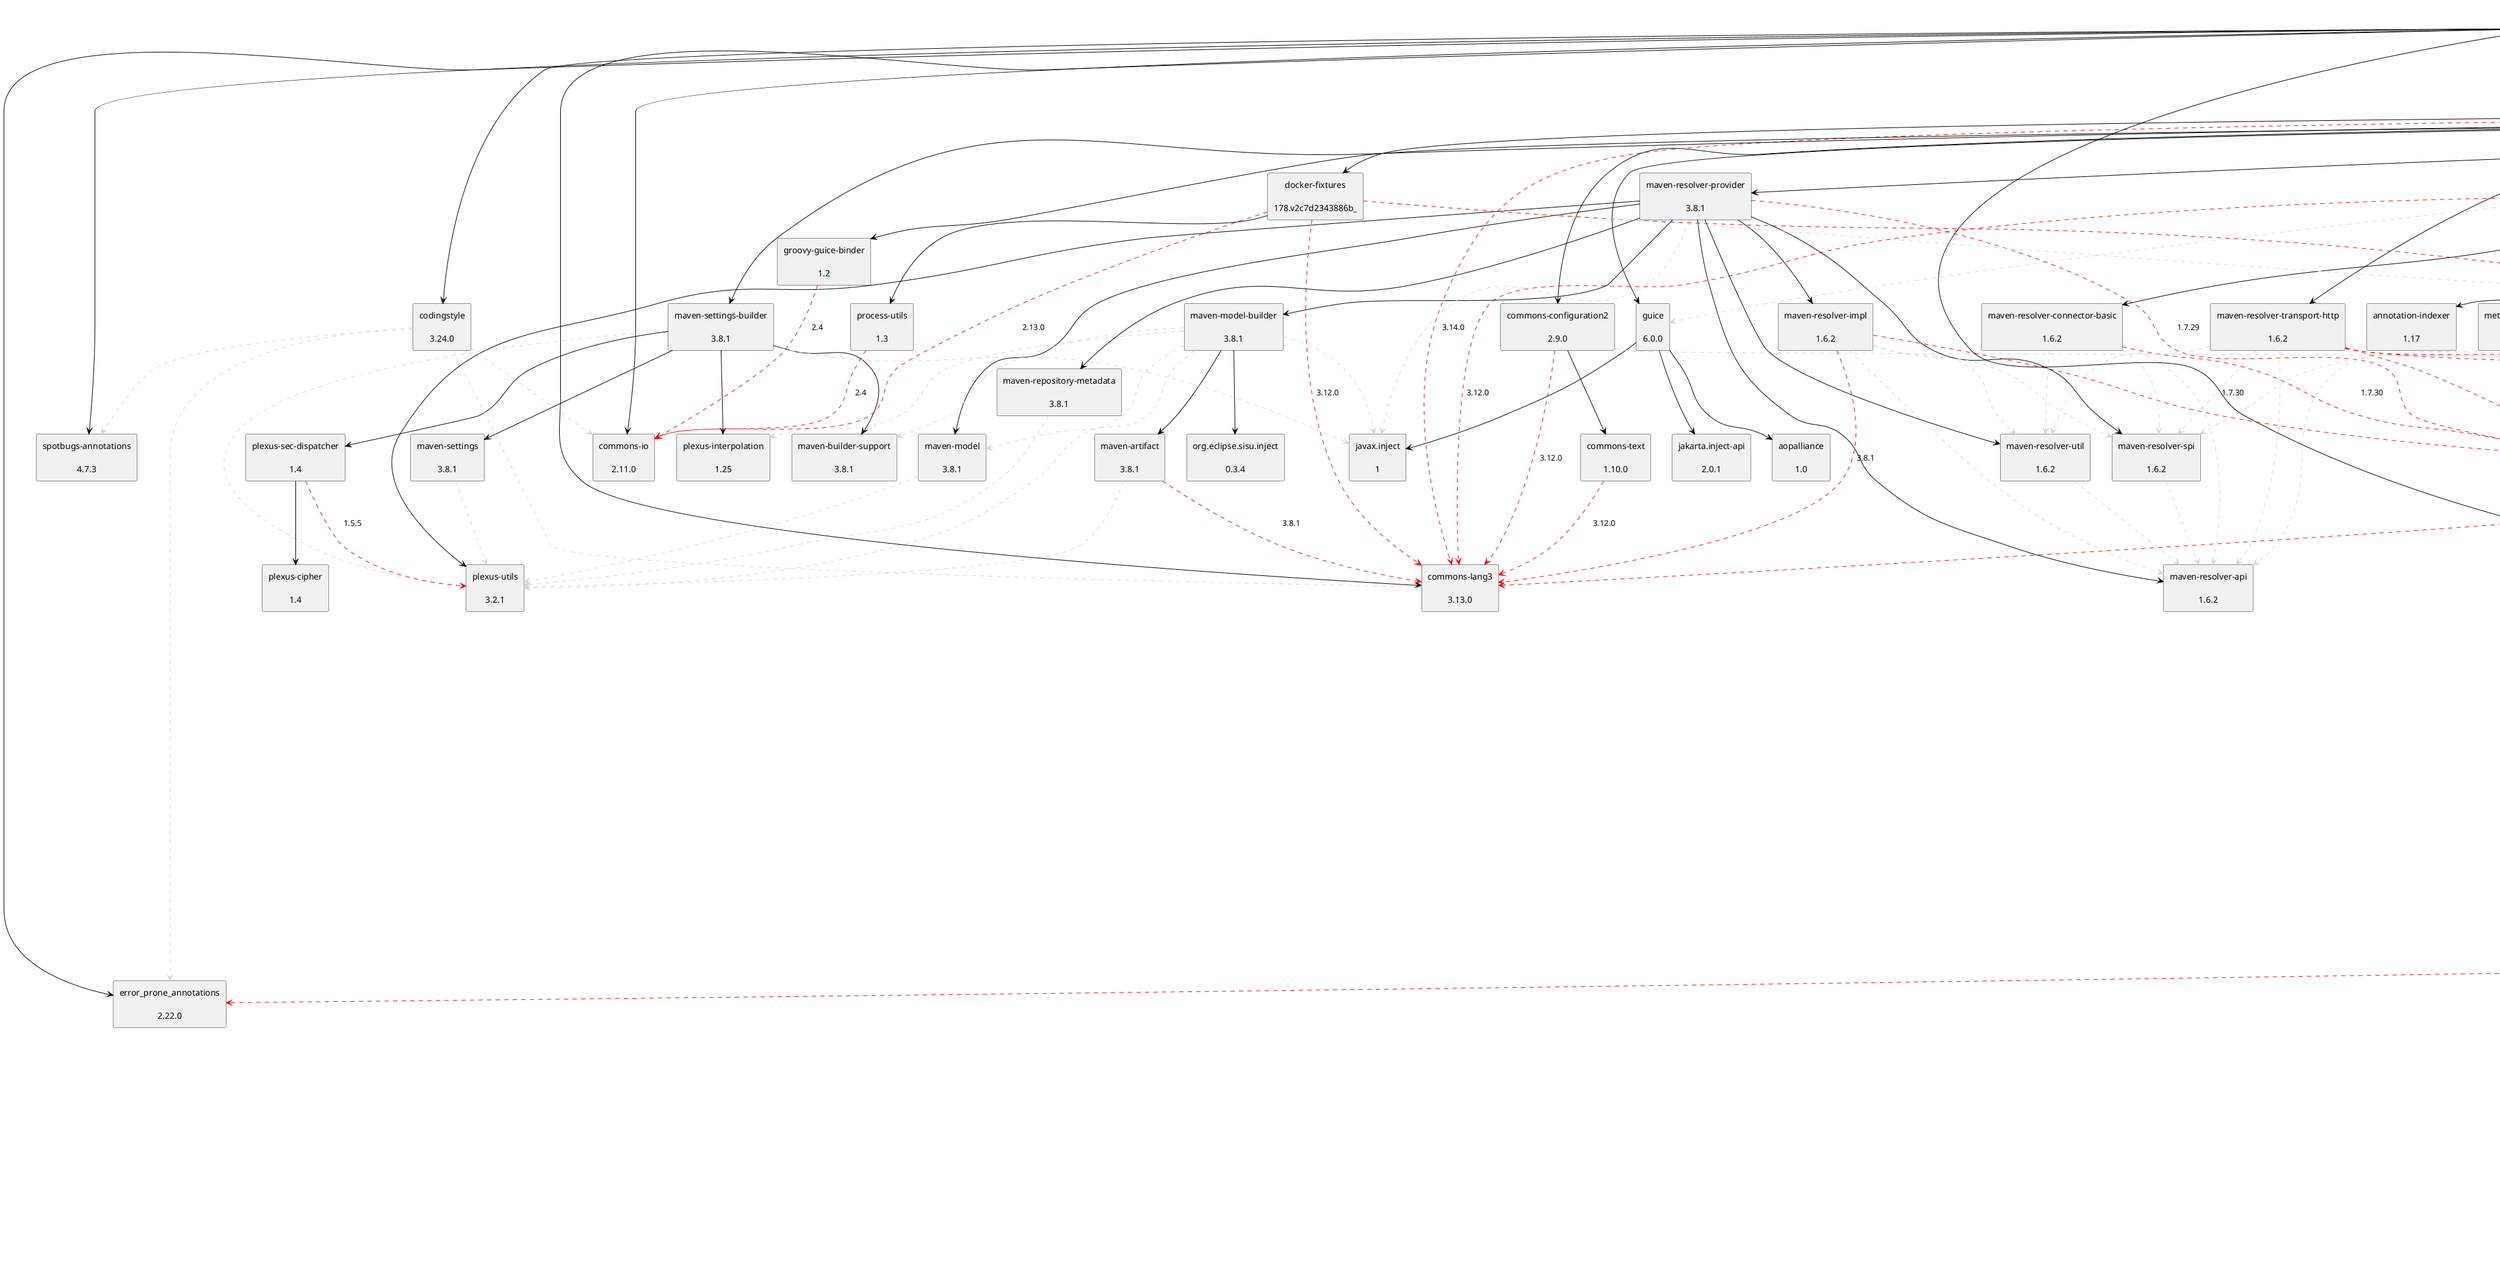 @startuml
skinparam defaultTextAlignment center
skinparam rectangle {
  BackgroundColor<<optional>> beige
  BackgroundColor<<test>> lightGreen
  BackgroundColor<<runtime>> lightBlue
  BackgroundColor<<provided>> lightGray
}
rectangle "gitlab4j-api\n\n5.2.0" as org_gitlab4j_gitlab4j_api_jar
rectangle "jakarta.activation-api\n\n1.2.2" as jakarta_activation_jakarta_activation_api_jar
rectangle "jersey-common\n\n2.35" as org_glassfish_jersey_core_jersey_common_jar
rectangle "jakarta.ws.rs-api\n\n2.1.6" as jakarta_ws_rs_jakarta_ws_rs_api_jar
rectangle "jakarta.annotation-api\n\n1.3.5" as jakarta_annotation_jakarta_annotation_api_jar
rectangle "jakarta.inject\n\n2.6.1" as org_glassfish_hk2_external_jakarta_inject_jar
rectangle "osgi-resource-locator\n\n1.0.3" as org_glassfish_hk2_osgi_resource_locator_jar
rectangle "jersey-hk2\n\n2.35" as org_glassfish_jersey_inject_jersey_hk2_jar
rectangle "hk2-locator\n\n2.6.1" as org_glassfish_hk2_hk2_locator_jar
rectangle "aopalliance-repackaged\n\n2.6.1" as org_glassfish_hk2_external_aopalliance_repackaged_jar
rectangle "hk2-api\n\n2.6.1" as org_glassfish_hk2_hk2_api_jar
rectangle "hk2-utils\n\n2.6.1" as org_glassfish_hk2_hk2_utils_jar
rectangle "javassist\n\n3.27.0-GA" as org_javassist_javassist_jar
rectangle "jersey-client\n\n2.35" as org_glassfish_jersey_core_jersey_client_jar
rectangle "jersey-apache-connector\n\n2.35" as org_glassfish_jersey_connectors_jersey_apache_connector_jar
rectangle "httpclient\n\n4.5.14" as org_apache_httpcomponents_httpclient_jar
rectangle "jersey-media-multipart\n\n2.35" as org_glassfish_jersey_media_jersey_media_multipart_jar
rectangle "mimepull\n\n1.9.13" as org_jvnet_mimepull_mimepull_jar
rectangle "jersey-media-json-jackson\n\n2.35" as org_glassfish_jersey_media_jersey_media_json_jackson_jar
rectangle "jersey-entity-filtering\n\n2.35" as org_glassfish_jersey_ext_jersey_entity_filtering_jar
rectangle "jackson-annotations\n\n2.16.1" as com_fasterxml_jackson_core_jackson_annotations_jar
rectangle "jackson-databind\n\n2.16.1" as com_fasterxml_jackson_core_jackson_databind_jar
rectangle "jackson-module-jaxb-annotations\n\n2.12.2" as com_fasterxml_jackson_module_jackson_module_jaxb_annotations_jar
rectangle "jackson-core\n\n2.16.1" as com_fasterxml_jackson_core_jackson_core_jar
rectangle "jakarta.xml.bind-api\n\n2.3.2" as jakarta_xml_bind_jakarta_xml_bind_api_jar
rectangle "jakarta.servlet-api\n\n4.0.4" as jakarta_servlet_jakarta_servlet_api_jar
rectangle "acceptance-test-harness\n\n5770.v81b_784f28b_d7" as org_jenkins_ci_acceptance_test_harness_jar
rectangle "args4j\n\n2.33" as args4j_args4j_jar
rectangle "netty-codec\n\n4.1.104.Final" as io_netty_netty_codec_jar
rectangle "netty-common\n\n4.1.104.Final" as io_netty_netty_common_jar
rectangle "netty-buffer\n\n4.1.104.Final" as io_netty_netty_buffer_jar
rectangle "netty-transport\n\n4.1.104.Final" as io_netty_netty_transport_jar
rectangle "netty-resolver\n\n4.1.104.Final" as io_netty_netty_resolver_jar
rectangle "browserup-proxy-core\n\n2.1.2" as com_browserup_browserup_proxy_core_jar
rectangle "littleproxy\n\n2.0.0-beta-5" as xyz_rogfam_littleproxy_jar
rectangle "guava\n\n32.1.3-jre" as com_google_guava_guava_jar
rectangle "commons-lang3\n\n3.13.0" as org_apache_commons_commons_lang3_jar
rectangle "barchart-udt-bundle\n\n2.3.0" as com_barchart_udt_barchart_udt_bundle_jar
rectangle "slf4j-api\n\n2.0.9" as org_slf4j_slf4j_api_jar
rectangle "extensibility\n\n1.7" as com_cloudbees_extensibility_jar
rectangle "guice\n\n6.0.0" as com_google_inject_guice_jar
rectangle "annotation-indexer\n\n1.17" as org_jenkins_ci_annotation_indexer_jar
rectangle "metainf-services\n\n1.9" as org_kohsuke_metainf_services_metainf_services_jar
rectangle "jffi\n\n1.3.12" as com_github_jnr_jffi_jar
rectangle "jffi\nnative\n1.3.12" as com_github_jnr_jffi_jar_native
rectangle "jnr-ffi\n\n2.2.15" as com_github_jnr_jnr_ffi_jar
rectangle "asm\n\n9.2" as org_ow2_asm_asm_jar
rectangle "asm-commons\n\n9.2" as org_ow2_asm_asm_commons_jar
rectangle "asm-tree\n\n9.2" as org_ow2_asm_asm_tree_jar
rectangle "asm-analysis\n\n9.2" as org_ow2_asm_asm_analysis_jar
rectangle "asm-util\n\n9.2" as org_ow2_asm_asm_util_jar
rectangle "jnr-a64asm\n\n1.0.0" as com_github_jnr_jnr_a64asm_jar
rectangle "jnr-x86asm\n\n1.0.2" as com_github_jnr_jnr_x86asm_jar
rectangle "jnr-unixsocket\n\n0.38.21" as com_github_jnr_jnr_unixsocket_jar
rectangle "jnr-constants\n\n0.10.4" as com_github_jnr_jnr_constants_jar
rectangle "jnr-enxio\n\n0.32.16" as com_github_jnr_jnr_enxio_jar
rectangle "jnr-posix\n\n3.1.18" as com_github_jnr_jnr_posix_jar
rectangle "monte-screen-recorder\n\n0.7.7.0" as com_github_stephenc_monte_monte_screen_recorder_jar
rectangle "failureaccess\n\n1.0.1" as com_google_guava_failureaccess_jar
rectangle "listenablefuture\n\n9999.0-empty-to-avoid-conflict-with-guava" as com_google_guava_listenablefuture_jar
rectangle "jsr305\n\n3.0.2" as com_google_code_findbugs_jsr305_jar
rectangle "checker-qual\n\n3.37.0" as org_checkerframework_checker_qual_jar
rectangle "error_prone_annotations\n\n2.22.0" as com_google_errorprone_error_prone_annotations_jar
rectangle "j2objc-annotations\n\n2.8" as com_google_j2objc_j2objc_annotations_jar
rectangle "javax.inject\n\n1" as javax_inject_javax_inject_jar
rectangle "jakarta.inject-api\n\n2.0.1" as jakarta_inject_jakarta_inject_api_jar
rectangle "aopalliance\n\n1.0" as aopalliance_aopalliance_jar
rectangle "jsch\n\n0.1.55" as com_jcraft_jsch_jar
rectangle "commons-logging\n\n1.2" as commons_logging_commons_logging_jar
rectangle "commons-net\n\n3.10.0" as commons_net_commons_net_jar
rectangle "junit\n\n4.13.2" as junit_junit_jar
rectangle "hamcrest-core\n\n1.3" as org_hamcrest_hamcrest_core_jar
rectangle "commons-configuration2\n\n2.9.0" as org_apache_commons_commons_configuration2_jar
rectangle "commons-text\n\n1.10.0" as org_apache_commons_commons_text_jar
rectangle "maven-model\n\n3.8.1" as org_apache_maven_maven_model_jar
rectangle "plexus-utils\n\n3.2.1" as org_codehaus_plexus_plexus_utils_jar
rectangle "maven-resolver-provider\n\n3.8.1" as org_apache_maven_maven_resolver_provider_jar
rectangle "maven-model-builder\n\n3.8.1" as org_apache_maven_maven_model_builder_jar
rectangle "plexus-interpolation\n\n1.25" as org_codehaus_plexus_plexus_interpolation_jar
rectangle "maven-artifact\n\n3.8.1" as org_apache_maven_maven_artifact_jar
rectangle "maven-builder-support\n\n3.8.1" as org_apache_maven_maven_builder_support_jar
rectangle "org.eclipse.sisu.inject\n\n0.3.4" as org_eclipse_sisu_org_eclipse_sisu_inject_jar
rectangle "maven-repository-metadata\n\n3.8.1" as org_apache_maven_maven_repository_metadata_jar
rectangle "maven-resolver-api\n\n1.6.2" as org_apache_maven_resolver_maven_resolver_api_jar
rectangle "maven-resolver-spi\n\n1.6.2" as org_apache_maven_resolver_maven_resolver_spi_jar
rectangle "maven-resolver-util\n\n1.6.2" as org_apache_maven_resolver_maven_resolver_util_jar
rectangle "maven-resolver-impl\n\n1.6.2" as org_apache_maven_resolver_maven_resolver_impl_jar
rectangle "maven-settings-builder\n\n3.8.1" as org_apache_maven_maven_settings_builder_jar
rectangle "maven-settings\n\n3.8.1" as org_apache_maven_maven_settings_jar
rectangle "plexus-sec-dispatcher\n\n1.4" as org_sonatype_plexus_plexus_sec_dispatcher_jar
rectangle "plexus-cipher\n\n1.4" as org_sonatype_plexus_plexus_cipher_jar
rectangle "maven-resolver-connector-basic\n\n1.6.2" as org_apache_maven_resolver_maven_resolver_connector_basic_jar
rectangle "maven-resolver-transport-file\n\n1.6.2" as org_apache_maven_resolver_maven_resolver_transport_file_jar
rectangle "maven-resolver-transport-http\n\n1.6.2" as org_apache_maven_resolver_maven_resolver_transport_http_jar
rectangle "httpcore\n\n4.4.16" as org_apache_httpcomponents_httpcore_jar
rectangle "bcpkix-jdk18on\n\n1.77" as org_bouncycastle_bcpkix_jdk18on_jar
rectangle "bcprov-jdk18on\n\n1.77" as org_bouncycastle_bcprov_jdk18on_jar
rectangle "bcutil-jdk18on\n\n1.77" as org_bouncycastle_bcutil_jdk18on_jar
rectangle "groovy\n\n3.0.19" as org_codehaus_groovy_groovy_jar
rectangle "groovy-console\n\n3.0.19" as org_codehaus_groovy_groovy_console_jar
rectangle "hamcrest\n\n2.2" as org_hamcrest_hamcrest_jar
rectangle "crypto-util\n\n1.9" as org_jenkins_ci_crypto_util_jar
rectangle "commons-codec\n\n1.11" as commons_codec_commons_codec_jar
rectangle "groovy-guice-binder\n\n1.2" as org_jenkins_ci_groovy_guice_binder_jar
rectangle "commons-io\n\n2.11.0" as commons_io_commons_io_jar
rectangle "commons-discovery\n\n0.4" as commons_discovery_commons_discovery_jar
rectangle "jira-api\n\n1.3" as org_jenkins_ci_jira_api_jar
rectangle "activation\n\n1.1" as javax_activation_activation_jar
rectangle "jaxrpc-api\n\n1.1" as javax_xml_jaxrpc_api_jar
rectangle "saaj-api\n\n1.3" as javax_xml_soap_saaj_api_jar
rectangle "axis\n\n1.4" as org_apache_axis_axis_jar
rectangle "wsdl4j\n\n1.6.1" as wsdl4j_wsdl4j_jar
rectangle "test-annotations\n\n1.4" as org_jenkins_ci_test_annotations_jar
rectangle "version-number\n\n1.11" as org_jenkins_ci_version_number_jar
rectangle "remoting\n\n3192.v713e3b_039fb_e" as org_jenkins_ci_main_remoting_jar
rectangle "docker-fixtures\n\n178.v2c7d2343886b_" as org_jenkins_ci_test_docker_fixtures_jar
rectangle "process-utils\n\n1.3" as org_jenkins_ci_process_utils_jar
rectangle "json\n\n20231013" as org_json_json_jar
rectangle "wordnet-random-name\n\n1.5" as org_kohsuke_wordnet_random_name_jar
rectangle "lift\n\n4.14.0" as org_seleniumhq_selenium_lift_jar
rectangle "selenium-api\n\n4.14.0" as org_seleniumhq_selenium_selenium_api_jar
rectangle "selenium-support\n\n4.14.0" as org_seleniumhq_selenium_selenium_support_jar
rectangle "selenium-chrome-driver\n\n4.14.0" as org_seleniumhq_selenium_selenium_chrome_driver_jar
rectangle "auto-service-annotations\n\n1.1.1" as com_google_auto_service_auto_service_annotations_jar
rectangle "selenium-chromium-driver\n\n4.14.0" as org_seleniumhq_selenium_selenium_chromium_driver_jar
rectangle "selenium-json\n\n4.14.0" as org_seleniumhq_selenium_selenium_json_jar
rectangle "selenium-remote-driver\n\n4.14.0" as org_seleniumhq_selenium_selenium_remote_driver_jar
rectangle "selenium-manager\n\n4.14.0" as org_seleniumhq_selenium_selenium_manager_jar
rectangle "selenium-os\n\n4.14.0" as org_seleniumhq_selenium_selenium_os_jar
rectangle "commons-exec\n\n1.3" as org_apache_commons_commons_exec_jar
rectangle "opentelemetry-api\n\n1.28.0" as io_opentelemetry_opentelemetry_api_jar
rectangle "opentelemetry-context\n\n1.28.0" as io_opentelemetry_opentelemetry_context_jar
rectangle "opentelemetry-exporter-logging\n\n1.28.0" as io_opentelemetry_opentelemetry_exporter_logging_jar
rectangle "opentelemetry-sdk\n\n1.28.0" as io_opentelemetry_opentelemetry_sdk_jar
rectangle "opentelemetry-sdk-metrics\n\n1.28.0" as io_opentelemetry_opentelemetry_sdk_metrics_jar
rectangle "opentelemetry-sdk-common\n\n1.28.0" as io_opentelemetry_opentelemetry_sdk_common_jar
rectangle "opentelemetry-sdk-logs\n\n1.28.0" as io_opentelemetry_opentelemetry_sdk_logs_jar
rectangle "opentelemetry-sdk-extension-autoconfigure-spi\n\n1.28.0" as io_opentelemetry_opentelemetry_sdk_extension_autoconfigure_spi_jar
rectangle "opentelemetry-sdk-extension-autoconfigure\n\n1.28.0" as io_opentelemetry_opentelemetry_sdk_extension_autoconfigure_jar
rectangle "opentelemetry-sdk-trace\n\n1.28.0" as io_opentelemetry_opentelemetry_sdk_trace_jar
rectangle "opentelemetry-semconv\n\n1.28.0-alpha" as io_opentelemetry_opentelemetry_semconv_jar
rectangle "byte-buddy\n\n1.14.9" as net_bytebuddy_byte_buddy_jar
rectangle "selenium-http\n\n4.14.0" as org_seleniumhq_selenium_selenium_http_jar
rectangle "selenium-firefox-driver\n\n4.14.0" as org_seleniumhq_selenium_selenium_firefox_driver_jar
rectangle "selenium-devtools-v85\n\n4.14.0" as org_seleniumhq_selenium_selenium_devtools_v85_jar
rectangle "failsafe\n\n3.3.2" as dev_failsafe_failsafe_jar
rectangle "selenium-java\n\n4.14.0" as org_seleniumhq_selenium_selenium_java_jar
rectangle "selenium-devtools-v116\n\n4.14.0" as org_seleniumhq_selenium_selenium_devtools_v116_jar
rectangle "selenium-devtools-v117\n\n4.14.0" as org_seleniumhq_selenium_selenium_devtools_v117_jar
rectangle "selenium-devtools-v118\n\n4.14.0" as org_seleniumhq_selenium_selenium_devtools_v118_jar
rectangle "selenium-edge-driver\n\n4.14.0" as org_seleniumhq_selenium_selenium_edge_driver_jar
rectangle "selenium-safari-driver\n\n4.14.0" as org_seleniumhq_selenium_selenium_safari_driver_jar
rectangle "slf4j-jdk14\n\n2.0.9" as org_slf4j_slf4j_jdk14_jar
rectangle "zt-zip\n\n1.16" as org_zeroturnaround_zt_zip_jar
rectangle "warnings-ng-ui-tests\n\nUNVERSIONED" as io_jenkins_plugins_warnings_ng_ui_tests_jar
rectangle "spotbugs-annotations\n\n4.7.3" as com_github_spotbugs_spotbugs_annotations_jar
rectangle "streamex\n\n0.8.2" as one_util_streamex_jar
rectangle "codingstyle\n\n3.24.0" as edu_hm_hafner_codingstyle_jar
org_gitlab4j_gitlab4j_api_jar -[#000000]-> jakarta_activation_jakarta_activation_api_jar
org_glassfish_jersey_core_jersey_common_jar .[#D3D3D3].> jakarta_ws_rs_jakarta_ws_rs_api_jar
org_glassfish_jersey_core_jersey_common_jar -[#000000]-> jakarta_annotation_jakarta_annotation_api_jar
org_glassfish_jersey_core_jersey_common_jar .[#D3D3D3].> org_glassfish_hk2_external_jakarta_inject_jar
org_glassfish_jersey_core_jersey_common_jar -[#000000]-> org_glassfish_hk2_osgi_resource_locator_jar
org_glassfish_jersey_inject_jersey_hk2_jar -[#000000]-> org_glassfish_jersey_core_jersey_common_jar
org_glassfish_hk2_hk2_locator_jar .[#D3D3D3].> org_glassfish_hk2_external_jakarta_inject_jar
org_glassfish_hk2_hk2_locator_jar -[#000000]-> org_glassfish_hk2_external_aopalliance_repackaged_jar
org_glassfish_hk2_hk2_api_jar .[#D3D3D3].> org_glassfish_hk2_external_jakarta_inject_jar
org_glassfish_hk2_hk2_api_jar .[#D3D3D3].> org_glassfish_hk2_hk2_utils_jar
org_glassfish_hk2_hk2_api_jar .[#D3D3D3].> org_glassfish_hk2_external_aopalliance_repackaged_jar
org_glassfish_hk2_hk2_locator_jar -[#000000]-> org_glassfish_hk2_hk2_api_jar
org_glassfish_hk2_hk2_utils_jar .[#D3D3D3].> org_glassfish_hk2_external_jakarta_inject_jar
org_glassfish_hk2_hk2_locator_jar -[#000000]-> org_glassfish_hk2_hk2_utils_jar
org_glassfish_jersey_inject_jersey_hk2_jar -[#000000]-> org_glassfish_hk2_hk2_locator_jar
org_glassfish_jersey_inject_jersey_hk2_jar .[#FF0000].> org_javassist_javassist_jar: 3.25.0-GA
org_gitlab4j_gitlab4j_api_jar -[#000000]-> org_glassfish_jersey_inject_jersey_hk2_jar
org_glassfish_jersey_core_jersey_client_jar -[#000000]-> jakarta_ws_rs_jakarta_ws_rs_api_jar
org_glassfish_jersey_core_jersey_client_jar .[#D3D3D3].> org_glassfish_jersey_core_jersey_common_jar
org_glassfish_jersey_core_jersey_client_jar -[#000000]-> org_glassfish_hk2_external_jakarta_inject_jar
org_gitlab4j_gitlab4j_api_jar -[#000000]-> org_glassfish_jersey_core_jersey_client_jar
org_glassfish_jersey_connectors_jersey_apache_connector_jar .[#FF0000].> org_apache_httpcomponents_httpclient_jar: 4.5.13
org_glassfish_jersey_connectors_jersey_apache_connector_jar .[#D3D3D3].> org_glassfish_jersey_core_jersey_common_jar
org_glassfish_jersey_connectors_jersey_apache_connector_jar .[#D3D3D3].> org_glassfish_jersey_core_jersey_client_jar
org_glassfish_jersey_connectors_jersey_apache_connector_jar .[#D3D3D3].> jakarta_ws_rs_jakarta_ws_rs_api_jar
org_gitlab4j_gitlab4j_api_jar -[#000000]-> org_glassfish_jersey_connectors_jersey_apache_connector_jar
org_glassfish_jersey_media_jersey_media_multipart_jar .[#D3D3D3].> org_glassfish_jersey_core_jersey_common_jar
org_glassfish_jersey_media_jersey_media_multipart_jar -[#000000]-> org_jvnet_mimepull_mimepull_jar
org_gitlab4j_gitlab4j_api_jar -[#000000]-> org_glassfish_jersey_media_jersey_media_multipart_jar
org_glassfish_jersey_media_jersey_media_json_jackson_jar .[#D3D3D3].> org_glassfish_jersey_core_jersey_common_jar
org_glassfish_jersey_ext_jersey_entity_filtering_jar .[#D3D3D3].> jakarta_ws_rs_jakarta_ws_rs_api_jar
org_glassfish_jersey_media_jersey_media_json_jackson_jar -[#000000]-> org_glassfish_jersey_ext_jersey_entity_filtering_jar
org_glassfish_jersey_media_jersey_media_json_jackson_jar .[#FF0000].> com_fasterxml_jackson_core_jackson_annotations_jar: 2.12.2
org_glassfish_jersey_media_jersey_media_json_jackson_jar .[#FF0000].> com_fasterxml_jackson_core_jackson_databind_jar: 2.12.2
com_fasterxml_jackson_module_jackson_module_jaxb_annotations_jar .[#FF0000].> com_fasterxml_jackson_core_jackson_annotations_jar: 2.12.2
com_fasterxml_jackson_module_jackson_module_jaxb_annotations_jar .[#FF0000].> com_fasterxml_jackson_core_jackson_core_jar: 2.12.2
com_fasterxml_jackson_module_jackson_module_jaxb_annotations_jar .[#FF0000].> com_fasterxml_jackson_core_jackson_databind_jar: 2.12.2
jakarta_xml_bind_jakarta_xml_bind_api_jar .[#FF0000].> jakarta_activation_jakarta_activation_api_jar: 1.2.1
com_fasterxml_jackson_module_jackson_module_jaxb_annotations_jar -[#000000]-> jakarta_xml_bind_jakarta_xml_bind_api_jar
com_fasterxml_jackson_module_jackson_module_jaxb_annotations_jar .[#FF0000].> jakarta_activation_jakarta_activation_api_jar: 1.2.1
org_glassfish_jersey_media_jersey_media_json_jackson_jar -[#000000]-> com_fasterxml_jackson_module_jackson_module_jaxb_annotations_jar
org_gitlab4j_gitlab4j_api_jar -[#000000]-> org_glassfish_jersey_media_jersey_media_json_jackson_jar
org_gitlab4j_gitlab4j_api_jar -[#000000]-> jakarta_servlet_jakarta_servlet_api_jar
org_jenkins_ci_acceptance_test_harness_jar -[#000000]-> org_gitlab4j_gitlab4j_api_jar
org_jenkins_ci_acceptance_test_harness_jar -[#000000]-> args4j_args4j_jar
io_netty_netty_codec_jar -[#000000]-> io_netty_netty_common_jar
io_netty_netty_buffer_jar .[#D3D3D3].> io_netty_netty_common_jar
io_netty_netty_codec_jar -[#000000]-> io_netty_netty_buffer_jar
io_netty_netty_transport_jar .[#D3D3D3].> io_netty_netty_common_jar
io_netty_netty_transport_jar .[#D3D3D3].> io_netty_netty_buffer_jar
io_netty_netty_transport_jar .[#D3D3D3].> io_netty_netty_resolver_jar
io_netty_netty_codec_jar -[#000000]-> io_netty_netty_transport_jar
com_browserup_browserup_proxy_core_jar -[#000000]-> io_netty_netty_codec_jar
xyz_rogfam_littleproxy_jar .[#FF0000].> com_google_guava_guava_jar: 27.1-jre
xyz_rogfam_littleproxy_jar .[#FF0000].> org_apache_commons_commons_lang3_jar: 3.8.1
xyz_rogfam_littleproxy_jar -[#000000]-> com_barchart_udt_barchart_udt_bundle_jar
xyz_rogfam_littleproxy_jar .[#FF0000].> org_slf4j_slf4j_api_jar: 1.7.26
com_browserup_browserup_proxy_core_jar -[#000000]-> xyz_rogfam_littleproxy_jar
com_browserup_browserup_proxy_core_jar -[#000000]-> io_netty_netty_resolver_jar
com_browserup_browserup_proxy_core_jar -[#000000]-> org_javassist_javassist_jar
org_jenkins_ci_acceptance_test_harness_jar -[#000000]-> com_browserup_browserup_proxy_core_jar
com_cloudbees_extensibility_jar .[#D3D3D3].> com_google_inject_guice_jar
com_cloudbees_extensibility_jar .[#FF0000].> org_apache_commons_commons_lang3_jar: 3.12.0
com_cloudbees_extensibility_jar -[#000000]-> org_jenkins_ci_annotation_indexer_jar
com_cloudbees_extensibility_jar -[#000000]-> org_kohsuke_metainf_services_metainf_services_jar
org_jenkins_ci_acceptance_test_harness_jar -[#000000]-> com_cloudbees_extensibility_jar
org_jenkins_ci_acceptance_test_harness_jar .[#FF0000].> com_fasterxml_jackson_core_jackson_databind_jar: 2.16.0
org_jenkins_ci_acceptance_test_harness_jar -[#000000]-> com_github_jnr_jffi_jar
org_jenkins_ci_acceptance_test_harness_jar -[#000000]-> com_github_jnr_jffi_jar_native
com_github_jnr_jnr_ffi_jar .[#D3D3D3].> com_github_jnr_jffi_jar
com_github_jnr_jnr_ffi_jar -[#000000]-> org_ow2_asm_asm_jar
org_ow2_asm_asm_commons_jar .[#D3D3D3].> org_ow2_asm_asm_jar
org_ow2_asm_asm_commons_jar .[#D3D3D3].> org_ow2_asm_asm_tree_jar
org_ow2_asm_asm_commons_jar .[#D3D3D3].> org_ow2_asm_asm_analysis_jar
com_github_jnr_jnr_ffi_jar -[#000000]-> org_ow2_asm_asm_commons_jar
org_ow2_asm_asm_analysis_jar .[#D3D3D3].> org_ow2_asm_asm_tree_jar
com_github_jnr_jnr_ffi_jar -[#000000]-> org_ow2_asm_asm_analysis_jar
org_ow2_asm_asm_tree_jar .[#D3D3D3].> org_ow2_asm_asm_jar
com_github_jnr_jnr_ffi_jar -[#000000]-> org_ow2_asm_asm_tree_jar
org_ow2_asm_asm_util_jar .[#D3D3D3].> org_ow2_asm_asm_jar
org_ow2_asm_asm_util_jar .[#D3D3D3].> org_ow2_asm_asm_tree_jar
org_ow2_asm_asm_util_jar .[#D3D3D3].> org_ow2_asm_asm_analysis_jar
com_github_jnr_jnr_ffi_jar -[#000000]-> org_ow2_asm_asm_util_jar
com_github_jnr_jnr_ffi_jar -[#000000]-> com_github_jnr_jnr_a64asm_jar
com_github_jnr_jnr_ffi_jar -[#000000]-> com_github_jnr_jnr_x86asm_jar
com_github_jnr_jnr_unixsocket_jar -[#000000]-> com_github_jnr_jnr_ffi_jar
com_github_jnr_jnr_unixsocket_jar -[#000000]-> com_github_jnr_jnr_constants_jar
com_github_jnr_jnr_enxio_jar .[#D3D3D3].> com_github_jnr_jnr_constants_jar
com_github_jnr_jnr_enxio_jar .[#D3D3D3].> com_github_jnr_jnr_ffi_jar
com_github_jnr_jnr_unixsocket_jar -[#000000]-> com_github_jnr_jnr_enxio_jar
com_github_jnr_jnr_posix_jar .[#D3D3D3].> com_github_jnr_jnr_ffi_jar
com_github_jnr_jnr_posix_jar .[#D3D3D3].> com_github_jnr_jnr_constants_jar
com_github_jnr_jnr_unixsocket_jar -[#000000]-> com_github_jnr_jnr_posix_jar
org_jenkins_ci_acceptance_test_harness_jar -[#000000]-> com_github_jnr_jnr_unixsocket_jar
org_jenkins_ci_acceptance_test_harness_jar -[#000000]-> com_github_stephenc_monte_monte_screen_recorder_jar
com_google_guava_guava_jar -[#000000]-> com_google_guava_failureaccess_jar
com_google_guava_guava_jar -[#000000]-> com_google_guava_listenablefuture_jar
com_google_guava_guava_jar -[#000000]-> com_google_code_findbugs_jsr305_jar
com_google_guava_guava_jar -[#000000]-> org_checkerframework_checker_qual_jar
com_google_guava_guava_jar .[#FF0000].> com_google_errorprone_error_prone_annotations_jar: 2.21.1
com_google_guava_guava_jar -[#000000]-> com_google_j2objc_j2objc_annotations_jar
org_jenkins_ci_acceptance_test_harness_jar -[#000000]-> com_google_guava_guava_jar
com_google_inject_guice_jar -[#000000]-> javax_inject_javax_inject_jar
com_google_inject_guice_jar -[#000000]-> jakarta_inject_jakarta_inject_api_jar
com_google_inject_guice_jar -[#000000]-> aopalliance_aopalliance_jar
org_jenkins_ci_acceptance_test_harness_jar -[#000000]-> com_google_inject_guice_jar
org_jenkins_ci_acceptance_test_harness_jar -[#000000]-> com_jcraft_jsch_jar
org_jenkins_ci_acceptance_test_harness_jar -[#000000]-> commons_logging_commons_logging_jar
org_jenkins_ci_acceptance_test_harness_jar -[#000000]-> commons_net_commons_net_jar
junit_junit_jar -[#000000]-> org_hamcrest_hamcrest_core_jar
org_jenkins_ci_acceptance_test_harness_jar -[#000000]-> junit_junit_jar
org_apache_commons_commons_configuration2_jar .[#FF0000].> org_apache_commons_commons_lang3_jar: 3.12.0
org_apache_commons_commons_text_jar .[#FF0000].> org_apache_commons_commons_lang3_jar: 3.12.0
org_apache_commons_commons_configuration2_jar -[#000000]-> org_apache_commons_commons_text_jar
org_apache_commons_commons_configuration2_jar .[#D3D3D3].> commons_logging_commons_logging_jar
org_jenkins_ci_acceptance_test_harness_jar -[#000000]-> org_apache_commons_commons_configuration2_jar
org_jenkins_ci_acceptance_test_harness_jar .[#FF0000].> org_apache_commons_commons_lang3_jar: 3.14.0
org_apache_maven_maven_model_jar .[#D3D3D3].> org_codehaus_plexus_plexus_utils_jar
org_apache_maven_maven_resolver_provider_jar -[#000000]-> org_apache_maven_maven_model_jar
org_apache_maven_maven_model_builder_jar .[#D3D3D3].> org_codehaus_plexus_plexus_utils_jar
org_apache_maven_maven_model_builder_jar .[#D3D3D3].> org_codehaus_plexus_plexus_interpolation_jar
org_apache_maven_maven_model_builder_jar .[#D3D3D3].> javax_inject_javax_inject_jar
org_apache_maven_maven_model_builder_jar .[#D3D3D3].> org_apache_maven_maven_model_jar
org_apache_maven_maven_artifact_jar .[#D3D3D3].> org_codehaus_plexus_plexus_utils_jar
org_apache_maven_maven_artifact_jar .[#FF0000].> org_apache_commons_commons_lang3_jar: 3.8.1
org_apache_maven_maven_model_builder_jar -[#000000]-> org_apache_maven_maven_artifact_jar
org_apache_maven_maven_model_builder_jar .[#D3D3D3].> org_apache_maven_maven_builder_support_jar
org_apache_maven_maven_model_builder_jar -[#000000]-> org_eclipse_sisu_org_eclipse_sisu_inject_jar
org_apache_maven_maven_resolver_provider_jar -[#000000]-> org_apache_maven_maven_model_builder_jar
org_apache_maven_maven_repository_metadata_jar .[#D3D3D3].> org_codehaus_plexus_plexus_utils_jar
org_apache_maven_maven_resolver_provider_jar -[#000000]-> org_apache_maven_maven_repository_metadata_jar
org_apache_maven_maven_resolver_provider_jar -[#000000]-> org_apache_maven_resolver_maven_resolver_api_jar
org_apache_maven_resolver_maven_resolver_spi_jar .[#D3D3D3].> org_apache_maven_resolver_maven_resolver_api_jar
org_apache_maven_maven_resolver_provider_jar -[#000000]-> org_apache_maven_resolver_maven_resolver_spi_jar
org_apache_maven_resolver_maven_resolver_util_jar .[#D3D3D3].> org_apache_maven_resolver_maven_resolver_api_jar
org_apache_maven_maven_resolver_provider_jar -[#000000]-> org_apache_maven_resolver_maven_resolver_util_jar
org_apache_maven_resolver_maven_resolver_impl_jar .[#D3D3D3].> org_apache_maven_resolver_maven_resolver_api_jar
org_apache_maven_resolver_maven_resolver_impl_jar .[#D3D3D3].> org_apache_maven_resolver_maven_resolver_spi_jar
org_apache_maven_resolver_maven_resolver_impl_jar .[#D3D3D3].> org_apache_maven_resolver_maven_resolver_util_jar
org_apache_maven_resolver_maven_resolver_impl_jar .[#FF0000].> org_apache_commons_commons_lang3_jar: 3.8.1
org_apache_maven_resolver_maven_resolver_impl_jar .[#FF0000].> org_slf4j_slf4j_api_jar: 1.7.30
org_apache_maven_maven_resolver_provider_jar -[#000000]-> org_apache_maven_resolver_maven_resolver_impl_jar
org_apache_maven_maven_resolver_provider_jar -[#000000]-> org_codehaus_plexus_plexus_utils_jar
org_apache_maven_maven_resolver_provider_jar .[#D3D3D3].> javax_inject_javax_inject_jar
org_apache_maven_maven_resolver_provider_jar .[#FF0000].> org_slf4j_slf4j_api_jar: 1.7.29
org_jenkins_ci_acceptance_test_harness_jar -[#000000]-> org_apache_maven_maven_resolver_provider_jar
org_apache_maven_maven_settings_builder_jar -[#000000]-> org_apache_maven_maven_builder_support_jar
org_apache_maven_maven_settings_builder_jar .[#D3D3D3].> javax_inject_javax_inject_jar
org_apache_maven_maven_settings_builder_jar -[#000000]-> org_codehaus_plexus_plexus_interpolation_jar
org_apache_maven_maven_settings_builder_jar .[#D3D3D3].> org_codehaus_plexus_plexus_utils_jar
org_apache_maven_maven_settings_jar .[#D3D3D3].> org_codehaus_plexus_plexus_utils_jar
org_apache_maven_maven_settings_builder_jar -[#000000]-> org_apache_maven_maven_settings_jar
org_sonatype_plexus_plexus_sec_dispatcher_jar .[#FF0000].> org_codehaus_plexus_plexus_utils_jar: 1.5.5
org_sonatype_plexus_plexus_sec_dispatcher_jar -[#000000]-> org_sonatype_plexus_plexus_cipher_jar
org_apache_maven_maven_settings_builder_jar -[#000000]-> org_sonatype_plexus_plexus_sec_dispatcher_jar
org_jenkins_ci_acceptance_test_harness_jar -[#000000]-> org_apache_maven_maven_settings_builder_jar
org_apache_maven_resolver_maven_resolver_connector_basic_jar .[#D3D3D3].> org_apache_maven_resolver_maven_resolver_api_jar
org_apache_maven_resolver_maven_resolver_connector_basic_jar .[#D3D3D3].> org_apache_maven_resolver_maven_resolver_spi_jar
org_apache_maven_resolver_maven_resolver_connector_basic_jar .[#D3D3D3].> org_apache_maven_resolver_maven_resolver_util_jar
org_apache_maven_resolver_maven_resolver_connector_basic_jar .[#FF0000].> org_slf4j_slf4j_api_jar: 1.7.30
org_jenkins_ci_acceptance_test_harness_jar -[#000000]-> org_apache_maven_resolver_maven_resolver_connector_basic_jar
org_apache_maven_resolver_maven_resolver_transport_file_jar .[#D3D3D3].> org_apache_maven_resolver_maven_resolver_api_jar
org_apache_maven_resolver_maven_resolver_transport_file_jar .[#D3D3D3].> org_apache_maven_resolver_maven_resolver_spi_jar
org_apache_maven_resolver_maven_resolver_transport_file_jar .[#FF0000].> org_slf4j_slf4j_api_jar: 1.7.30
org_jenkins_ci_acceptance_test_harness_jar -[#000000]-> org_apache_maven_resolver_maven_resolver_transport_file_jar
org_apache_maven_resolver_maven_resolver_transport_http_jar .[#D3D3D3].> org_apache_maven_resolver_maven_resolver_api_jar
org_apache_maven_resolver_maven_resolver_transport_http_jar .[#D3D3D3].> org_apache_maven_resolver_maven_resolver_spi_jar
org_apache_maven_resolver_maven_resolver_transport_http_jar .[#D3D3D3].> org_apache_maven_resolver_maven_resolver_util_jar
org_apache_maven_resolver_maven_resolver_transport_http_jar .[#FF0000].> org_apache_httpcomponents_httpclient_jar: 4.5.12
org_apache_maven_resolver_maven_resolver_transport_http_jar .[#FF0000].> org_apache_httpcomponents_httpcore_jar: 4.4.13
org_apache_maven_resolver_maven_resolver_transport_http_jar .[#FF0000].> org_slf4j_slf4j_api_jar: 1.7.30
org_jenkins_ci_acceptance_test_harness_jar -[#000000]-> org_apache_maven_resolver_maven_resolver_transport_http_jar
org_bouncycastle_bcpkix_jdk18on_jar -[#000000]-> org_bouncycastle_bcprov_jdk18on_jar
org_bouncycastle_bcutil_jdk18on_jar .[#D3D3D3].> org_bouncycastle_bcprov_jdk18on_jar
org_bouncycastle_bcpkix_jdk18on_jar -[#000000]-> org_bouncycastle_bcutil_jdk18on_jar
org_jenkins_ci_acceptance_test_harness_jar -[#000000]-> org_bouncycastle_bcpkix_jdk18on_jar
org_jenkins_ci_acceptance_test_harness_jar -[#000000]-> org_codehaus_groovy_groovy_jar
org_codehaus_groovy_groovy_console_jar .[#D3D3D3].> org_codehaus_groovy_groovy_jar
org_jenkins_ci_acceptance_test_harness_jar -[#000000]-> org_codehaus_groovy_groovy_console_jar
org_jenkins_ci_acceptance_test_harness_jar -[#000000]-> org_hamcrest_hamcrest_jar
org_jenkins_ci_crypto_util_jar .[#FF0000].> commons_codec_commons_codec_jar: 1.15
org_jenkins_ci_acceptance_test_harness_jar -[#000000]-> org_jenkins_ci_crypto_util_jar
org_jenkins_ci_groovy_guice_binder_jar .[#FF0000].> commons_io_commons_io_jar: 2.4
org_jenkins_ci_acceptance_test_harness_jar -[#000000]-> org_jenkins_ci_groovy_guice_binder_jar
commons_discovery_commons_discovery_jar .[#FF0000].> commons_logging_commons_logging_jar: 1.0.4
org_jenkins_ci_jira_api_jar -[#000000]-> commons_discovery_commons_discovery_jar
org_jenkins_ci_jira_api_jar .[#FF0000].> commons_logging_commons_logging_jar: 1.1
org_jenkins_ci_jira_api_jar -[#000000]-> javax_activation_activation_jar
org_jenkins_ci_jira_api_jar -[#000000]-> javax_xml_jaxrpc_api_jar
javax_xml_soap_saaj_api_jar .[#FF0000].> javax_activation_activation_jar: 1.0.2
org_jenkins_ci_jira_api_jar -[#000000]-> javax_xml_soap_saaj_api_jar
org_jenkins_ci_jira_api_jar -[#000000]-> org_apache_axis_axis_jar
org_jenkins_ci_jira_api_jar -[#000000]-> wsdl4j_wsdl4j_jar
org_jenkins_ci_acceptance_test_harness_jar -[#000000]-> org_jenkins_ci_jira_api_jar
org_jenkins_ci_acceptance_test_harness_jar -[#000000]-> org_jenkins_ci_test_annotations_jar
org_jenkins_ci_acceptance_test_harness_jar -[#000000]-> org_jenkins_ci_version_number_jar
org_jenkins_ci_acceptance_test_harness_jar -[#000000]-> org_jenkins_ci_main_remoting_jar
org_jenkins_ci_test_docker_fixtures_jar .[#FF0000].> commons_io_commons_io_jar: 2.13.0
org_jenkins_ci_process_utils_jar .[#FF0000].> commons_io_commons_io_jar: 2.4
org_jenkins_ci_test_docker_fixtures_jar -[#000000]-> org_jenkins_ci_process_utils_jar
org_jenkins_ci_test_docker_fixtures_jar .[#FF0000].> com_fasterxml_jackson_core_jackson_databind_jar: 2.15.2
org_jenkins_ci_test_docker_fixtures_jar .[#FF0000].> org_apache_commons_commons_lang3_jar: 3.12.0
org_jenkins_ci_test_docker_fixtures_jar .[#D3D3D3].> junit_junit_jar
org_jenkins_ci_acceptance_test_harness_jar -[#000000]-> org_jenkins_ci_test_docker_fixtures_jar
org_jenkins_ci_acceptance_test_harness_jar -[#000000]-> org_json_json_jar
org_jenkins_ci_acceptance_test_harness_jar -[#000000]-> org_kohsuke_wordnet_random_name_jar
org_seleniumhq_selenium_lift_jar .[#D3D3D3].> junit_junit_jar
org_seleniumhq_selenium_lift_jar .[#D3D3D3].> org_hamcrest_hamcrest_jar
org_seleniumhq_selenium_lift_jar .[#D3D3D3].> org_seleniumhq_selenium_selenium_api_jar
org_seleniumhq_selenium_lift_jar .[#D3D3D3].> org_seleniumhq_selenium_selenium_support_jar
org_jenkins_ci_acceptance_test_harness_jar -[#000000]-> org_seleniumhq_selenium_lift_jar
org_jenkins_ci_acceptance_test_harness_jar -[#000000]-> org_seleniumhq_selenium_selenium_api_jar
org_seleniumhq_selenium_selenium_chrome_driver_jar -[#000000]-> com_google_auto_service_auto_service_annotations_jar
org_seleniumhq_selenium_selenium_chrome_driver_jar .[#FF0000].> com_google_guava_guava_jar: 32.1.2-jre
org_seleniumhq_selenium_selenium_chrome_driver_jar .[#D3D3D3].> org_seleniumhq_selenium_selenium_api_jar
org_seleniumhq_selenium_selenium_chromium_driver_jar .[#D3D3D3].> com_google_auto_service_auto_service_annotations_jar
org_seleniumhq_selenium_selenium_chromium_driver_jar .[#FF0000].> com_google_guava_guava_jar: 32.1.2-jre
org_seleniumhq_selenium_selenium_chromium_driver_jar .[#D3D3D3].> org_seleniumhq_selenium_selenium_json_jar
org_seleniumhq_selenium_selenium_chromium_driver_jar .[#D3D3D3].> org_seleniumhq_selenium_selenium_remote_driver_jar
org_seleniumhq_selenium_selenium_chrome_driver_jar -[#000000]-> org_seleniumhq_selenium_selenium_chromium_driver_jar
org_seleniumhq_selenium_selenium_json_jar .[#D3D3D3].> org_seleniumhq_selenium_selenium_api_jar
org_seleniumhq_selenium_selenium_chrome_driver_jar -[#000000]-> org_seleniumhq_selenium_selenium_json_jar
org_seleniumhq_selenium_selenium_manager_jar .[#FF0000].> com_google_guava_guava_jar: 32.1.2-jre
org_seleniumhq_selenium_selenium_manager_jar .[#D3D3D3].> org_seleniumhq_selenium_selenium_api_jar
org_seleniumhq_selenium_selenium_manager_jar .[#D3D3D3].> org_seleniumhq_selenium_selenium_json_jar
org_seleniumhq_selenium_selenium_os_jar .[#FF0000].> com_google_guava_guava_jar: 32.1.2-jre
org_seleniumhq_selenium_selenium_os_jar -[#000000]-> org_apache_commons_commons_exec_jar
org_seleniumhq_selenium_selenium_os_jar .[#D3D3D3].> org_seleniumhq_selenium_selenium_api_jar
org_seleniumhq_selenium_selenium_manager_jar -[#000000]-> org_seleniumhq_selenium_selenium_os_jar
org_seleniumhq_selenium_selenium_chrome_driver_jar -[#000000]-> org_seleniumhq_selenium_selenium_manager_jar
org_seleniumhq_selenium_selenium_remote_driver_jar .[#D3D3D3].> com_google_auto_service_auto_service_annotations_jar
org_seleniumhq_selenium_selenium_remote_driver_jar .[#FF0000].> com_google_guava_guava_jar: 32.1.2-jre
io_opentelemetry_opentelemetry_api_jar .[#D3D3D3].> io_opentelemetry_opentelemetry_context_jar
org_seleniumhq_selenium_selenium_remote_driver_jar -[#000000]-> io_opentelemetry_opentelemetry_api_jar
org_seleniumhq_selenium_selenium_remote_driver_jar -[#000000]-> io_opentelemetry_opentelemetry_context_jar
io_opentelemetry_opentelemetry_exporter_logging_jar .[#D3D3D3].> io_opentelemetry_opentelemetry_sdk_jar
io_opentelemetry_opentelemetry_sdk_metrics_jar .[#D3D3D3].> io_opentelemetry_opentelemetry_api_jar
io_opentelemetry_opentelemetry_sdk_metrics_jar .[#D3D3D3].> io_opentelemetry_opentelemetry_sdk_common_jar
io_opentelemetry_opentelemetry_exporter_logging_jar -[#000000]-> io_opentelemetry_opentelemetry_sdk_metrics_jar
io_opentelemetry_opentelemetry_sdk_logs_jar .[#D3D3D3].> io_opentelemetry_opentelemetry_api_jar
io_opentelemetry_opentelemetry_sdk_logs_jar .[#D3D3D3].> io_opentelemetry_opentelemetry_sdk_common_jar
io_opentelemetry_opentelemetry_exporter_logging_jar -[#000000]-> io_opentelemetry_opentelemetry_sdk_logs_jar
org_seleniumhq_selenium_selenium_remote_driver_jar -[#000000]-> io_opentelemetry_opentelemetry_exporter_logging_jar
io_opentelemetry_opentelemetry_sdk_common_jar .[#D3D3D3].> io_opentelemetry_opentelemetry_api_jar
org_seleniumhq_selenium_selenium_remote_driver_jar -[#000000]-> io_opentelemetry_opentelemetry_sdk_common_jar
io_opentelemetry_opentelemetry_sdk_extension_autoconfigure_spi_jar .[#D3D3D3].> io_opentelemetry_opentelemetry_sdk_jar
org_seleniumhq_selenium_selenium_remote_driver_jar -[#000000]-> io_opentelemetry_opentelemetry_sdk_extension_autoconfigure_spi_jar
io_opentelemetry_opentelemetry_sdk_extension_autoconfigure_jar .[#D3D3D3].> io_opentelemetry_opentelemetry_sdk_jar
io_opentelemetry_opentelemetry_sdk_extension_autoconfigure_jar .[#D3D3D3].> io_opentelemetry_opentelemetry_sdk_extension_autoconfigure_spi_jar
org_seleniumhq_selenium_selenium_remote_driver_jar -[#000000]-> io_opentelemetry_opentelemetry_sdk_extension_autoconfigure_jar
io_opentelemetry_opentelemetry_sdk_trace_jar .[#D3D3D3].> io_opentelemetry_opentelemetry_api_jar
io_opentelemetry_opentelemetry_sdk_trace_jar .[#D3D3D3].> io_opentelemetry_opentelemetry_sdk_common_jar
org_seleniumhq_selenium_selenium_remote_driver_jar -[#000000]-> io_opentelemetry_opentelemetry_sdk_trace_jar
io_opentelemetry_opentelemetry_sdk_jar .[#D3D3D3].> io_opentelemetry_opentelemetry_api_jar
io_opentelemetry_opentelemetry_sdk_jar .[#D3D3D3].> io_opentelemetry_opentelemetry_sdk_common_jar
io_opentelemetry_opentelemetry_sdk_jar .[#D3D3D3].> io_opentelemetry_opentelemetry_sdk_trace_jar
io_opentelemetry_opentelemetry_sdk_jar .[#D3D3D3].> io_opentelemetry_opentelemetry_sdk_metrics_jar
io_opentelemetry_opentelemetry_sdk_jar .[#D3D3D3].> io_opentelemetry_opentelemetry_sdk_logs_jar
org_seleniumhq_selenium_selenium_remote_driver_jar -[#000000]-> io_opentelemetry_opentelemetry_sdk_jar
io_opentelemetry_opentelemetry_semconv_jar .[#D3D3D3].> io_opentelemetry_opentelemetry_api_jar
org_seleniumhq_selenium_selenium_remote_driver_jar -[#000000]-> io_opentelemetry_opentelemetry_semconv_jar
org_seleniumhq_selenium_selenium_remote_driver_jar .[#D3D3D3].> net_bytebuddy_byte_buddy_jar
org_seleniumhq_selenium_selenium_remote_driver_jar .[#D3D3D3].> org_seleniumhq_selenium_selenium_api_jar
org_seleniumhq_selenium_selenium_remote_driver_jar .[#D3D3D3].> org_seleniumhq_selenium_selenium_http_jar
org_seleniumhq_selenium_selenium_remote_driver_jar .[#D3D3D3].> org_seleniumhq_selenium_selenium_json_jar
org_seleniumhq_selenium_selenium_remote_driver_jar .[#D3D3D3].> org_seleniumhq_selenium_selenium_manager_jar
org_seleniumhq_selenium_selenium_remote_driver_jar .[#D3D3D3].> org_seleniumhq_selenium_selenium_os_jar
org_seleniumhq_selenium_selenium_chrome_driver_jar -[#000000]-> org_seleniumhq_selenium_selenium_remote_driver_jar
org_jenkins_ci_acceptance_test_harness_jar -[#000000]-> org_seleniumhq_selenium_selenium_chrome_driver_jar
org_seleniumhq_selenium_selenium_firefox_driver_jar .[#D3D3D3].> com_google_auto_service_auto_service_annotations_jar
org_seleniumhq_selenium_selenium_firefox_driver_jar .[#FF0000].> com_google_guava_guava_jar: 32.1.2-jre
org_seleniumhq_selenium_selenium_firefox_driver_jar .[#D3D3D3].> org_seleniumhq_selenium_selenium_api_jar
org_seleniumhq_selenium_selenium_devtools_v85_jar .[#D3D3D3].> com_google_auto_service_auto_service_annotations_jar
org_seleniumhq_selenium_selenium_devtools_v85_jar .[#FF0000].> com_google_guava_guava_jar: 32.1.2-jre
org_seleniumhq_selenium_selenium_devtools_v85_jar .[#D3D3D3].> org_seleniumhq_selenium_selenium_api_jar
org_seleniumhq_selenium_selenium_devtools_v85_jar .[#D3D3D3].> org_seleniumhq_selenium_selenium_json_jar
org_seleniumhq_selenium_selenium_devtools_v85_jar .[#D3D3D3].> org_seleniumhq_selenium_selenium_remote_driver_jar
org_seleniumhq_selenium_selenium_firefox_driver_jar -[#000000]-> org_seleniumhq_selenium_selenium_devtools_v85_jar
org_seleniumhq_selenium_selenium_http_jar .[#FF0000].> com_google_guava_guava_jar: 32.1.2-jre
org_seleniumhq_selenium_selenium_http_jar -[#000000]-> dev_failsafe_failsafe_jar
org_seleniumhq_selenium_selenium_http_jar .[#D3D3D3].> org_seleniumhq_selenium_selenium_api_jar
org_seleniumhq_selenium_selenium_http_jar .[#D3D3D3].> org_seleniumhq_selenium_selenium_json_jar
org_seleniumhq_selenium_selenium_firefox_driver_jar -[#000000]-> org_seleniumhq_selenium_selenium_http_jar
org_seleniumhq_selenium_selenium_firefox_driver_jar .[#D3D3D3].> org_seleniumhq_selenium_selenium_json_jar
org_seleniumhq_selenium_selenium_firefox_driver_jar .[#D3D3D3].> org_seleniumhq_selenium_selenium_manager_jar
org_seleniumhq_selenium_selenium_firefox_driver_jar .[#D3D3D3].> org_seleniumhq_selenium_selenium_remote_driver_jar
org_jenkins_ci_acceptance_test_harness_jar -[#000000]-> org_seleniumhq_selenium_selenium_firefox_driver_jar
org_seleniumhq_selenium_selenium_java_jar .[#D3D3D3].> org_seleniumhq_selenium_selenium_api_jar
org_seleniumhq_selenium_selenium_java_jar .[#D3D3D3].> org_seleniumhq_selenium_selenium_chrome_driver_jar
org_seleniumhq_selenium_selenium_devtools_v116_jar .[#D3D3D3].> com_google_auto_service_auto_service_annotations_jar
org_seleniumhq_selenium_selenium_devtools_v116_jar .[#FF0000].> com_google_guava_guava_jar: 32.1.2-jre
org_seleniumhq_selenium_selenium_devtools_v116_jar .[#D3D3D3].> org_seleniumhq_selenium_selenium_api_jar
org_seleniumhq_selenium_selenium_devtools_v116_jar .[#D3D3D3].> org_seleniumhq_selenium_selenium_json_jar
org_seleniumhq_selenium_selenium_devtools_v116_jar .[#D3D3D3].> org_seleniumhq_selenium_selenium_remote_driver_jar
org_seleniumhq_selenium_selenium_java_jar -[#000000]-> org_seleniumhq_selenium_selenium_devtools_v116_jar
org_seleniumhq_selenium_selenium_devtools_v117_jar .[#D3D3D3].> com_google_auto_service_auto_service_annotations_jar
org_seleniumhq_selenium_selenium_devtools_v117_jar .[#FF0000].> com_google_guava_guava_jar: 32.1.2-jre
org_seleniumhq_selenium_selenium_devtools_v117_jar .[#D3D3D3].> org_seleniumhq_selenium_selenium_api_jar
org_seleniumhq_selenium_selenium_devtools_v117_jar .[#D3D3D3].> org_seleniumhq_selenium_selenium_json_jar
org_seleniumhq_selenium_selenium_devtools_v117_jar .[#D3D3D3].> org_seleniumhq_selenium_selenium_remote_driver_jar
org_seleniumhq_selenium_selenium_java_jar -[#000000]-> org_seleniumhq_selenium_selenium_devtools_v117_jar
org_seleniumhq_selenium_selenium_devtools_v118_jar .[#D3D3D3].> com_google_auto_service_auto_service_annotations_jar
org_seleniumhq_selenium_selenium_devtools_v118_jar .[#FF0000].> com_google_guava_guava_jar: 32.1.2-jre
org_seleniumhq_selenium_selenium_devtools_v118_jar .[#D3D3D3].> org_seleniumhq_selenium_selenium_api_jar
org_seleniumhq_selenium_selenium_devtools_v118_jar .[#D3D3D3].> org_seleniumhq_selenium_selenium_json_jar
org_seleniumhq_selenium_selenium_devtools_v118_jar .[#D3D3D3].> org_seleniumhq_selenium_selenium_remote_driver_jar
org_seleniumhq_selenium_selenium_java_jar -[#000000]-> org_seleniumhq_selenium_selenium_devtools_v118_jar
org_seleniumhq_selenium_selenium_java_jar .[#D3D3D3].> org_seleniumhq_selenium_selenium_devtools_v85_jar
org_seleniumhq_selenium_selenium_edge_driver_jar .[#D3D3D3].> com_google_auto_service_auto_service_annotations_jar
org_seleniumhq_selenium_selenium_edge_driver_jar .[#FF0000].> com_google_guava_guava_jar: 32.1.2-jre
org_seleniumhq_selenium_selenium_edge_driver_jar .[#D3D3D3].> org_seleniumhq_selenium_selenium_api_jar
org_seleniumhq_selenium_selenium_edge_driver_jar .[#D3D3D3].> org_seleniumhq_selenium_selenium_chromium_driver_jar
org_seleniumhq_selenium_selenium_edge_driver_jar .[#D3D3D3].> org_seleniumhq_selenium_selenium_manager_jar
org_seleniumhq_selenium_selenium_edge_driver_jar .[#D3D3D3].> org_seleniumhq_selenium_selenium_remote_driver_jar
org_seleniumhq_selenium_selenium_java_jar -[#000000]-> org_seleniumhq_selenium_selenium_edge_driver_jar
org_seleniumhq_selenium_selenium_java_jar .[#D3D3D3].> org_seleniumhq_selenium_selenium_firefox_driver_jar
org_seleniumhq_selenium_selenium_java_jar .[#D3D3D3].> org_seleniumhq_selenium_selenium_remote_driver_jar
org_seleniumhq_selenium_selenium_java_jar .[#D3D3D3].> org_seleniumhq_selenium_selenium_safari_driver_jar
org_seleniumhq_selenium_selenium_java_jar .[#D3D3D3].> org_seleniumhq_selenium_selenium_support_jar
org_jenkins_ci_acceptance_test_harness_jar -[#000000]-> org_seleniumhq_selenium_selenium_java_jar
org_seleniumhq_selenium_selenium_safari_driver_jar .[#D3D3D3].> com_google_auto_service_auto_service_annotations_jar
org_seleniumhq_selenium_selenium_safari_driver_jar .[#FF0000].> com_google_guava_guava_jar: 32.1.2-jre
org_seleniumhq_selenium_selenium_safari_driver_jar .[#D3D3D3].> org_seleniumhq_selenium_selenium_api_jar
org_seleniumhq_selenium_selenium_safari_driver_jar .[#D3D3D3].> org_seleniumhq_selenium_selenium_remote_driver_jar
org_jenkins_ci_acceptance_test_harness_jar -[#000000]-> org_seleniumhq_selenium_selenium_safari_driver_jar
org_seleniumhq_selenium_selenium_support_jar .[#D3D3D3].> com_google_auto_service_auto_service_annotations_jar
org_seleniumhq_selenium_selenium_support_jar .[#FF0000].> com_google_guava_guava_jar: 32.1.2-jre
org_seleniumhq_selenium_selenium_support_jar .[#D3D3D3].> net_bytebuddy_byte_buddy_jar
org_seleniumhq_selenium_selenium_support_jar .[#D3D3D3].> org_seleniumhq_selenium_selenium_api_jar
org_seleniumhq_selenium_selenium_support_jar .[#D3D3D3].> org_seleniumhq_selenium_selenium_json_jar
org_seleniumhq_selenium_selenium_support_jar .[#D3D3D3].> org_seleniumhq_selenium_selenium_remote_driver_jar
org_jenkins_ci_acceptance_test_harness_jar -[#000000]-> org_seleniumhq_selenium_selenium_support_jar
org_slf4j_slf4j_jdk14_jar .[#D3D3D3].> org_slf4j_slf4j_api_jar
org_jenkins_ci_acceptance_test_harness_jar -[#000000]-> org_slf4j_slf4j_jdk14_jar
org_zeroturnaround_zt_zip_jar .[#FF0000].> org_slf4j_slf4j_api_jar: 1.6.6
org_jenkins_ci_acceptance_test_harness_jar -[#000000]-> org_zeroturnaround_zt_zip_jar
io_jenkins_plugins_warnings_ng_ui_tests_jar -[#000000]-> org_jenkins_ci_acceptance_test_harness_jar
io_jenkins_plugins_warnings_ng_ui_tests_jar -[#000000]-> com_fasterxml_jackson_core_jackson_annotations_jar
io_jenkins_plugins_warnings_ng_ui_tests_jar -[#000000]-> com_fasterxml_jackson_core_jackson_core_jar
io_jenkins_plugins_warnings_ng_ui_tests_jar -[#000000]-> org_apache_httpcomponents_httpcore_jar
io_jenkins_plugins_warnings_ng_ui_tests_jar -[#000000]-> commons_codec_commons_codec_jar
io_jenkins_plugins_warnings_ng_ui_tests_jar -[#000000]-> com_github_spotbugs_spotbugs_annotations_jar
io_jenkins_plugins_warnings_ng_ui_tests_jar -[#000000]-> com_google_errorprone_error_prone_annotations_jar
io_jenkins_plugins_warnings_ng_ui_tests_jar -[#000000]-> one_util_streamex_jar
edu_hm_hafner_codingstyle_jar .[#D3D3D3].> com_github_spotbugs_spotbugs_annotations_jar
edu_hm_hafner_codingstyle_jar .[#D3D3D3].> com_google_errorprone_error_prone_annotations_jar
edu_hm_hafner_codingstyle_jar .[#D3D3D3].> org_apache_commons_commons_lang3_jar
edu_hm_hafner_codingstyle_jar .[#D3D3D3].> commons_io_commons_io_jar
io_jenkins_plugins_warnings_ng_ui_tests_jar -[#000000]-> edu_hm_hafner_codingstyle_jar
io_jenkins_plugins_warnings_ng_ui_tests_jar -[#000000]-> org_apache_commons_commons_lang3_jar
io_jenkins_plugins_warnings_ng_ui_tests_jar -[#000000]-> commons_io_commons_io_jar
io_jenkins_plugins_warnings_ng_ui_tests_jar -[#000000]-> net_bytebuddy_byte_buddy_jar
io_jenkins_plugins_warnings_ng_ui_tests_jar -[#000000]-> org_slf4j_slf4j_api_jar
@enduml